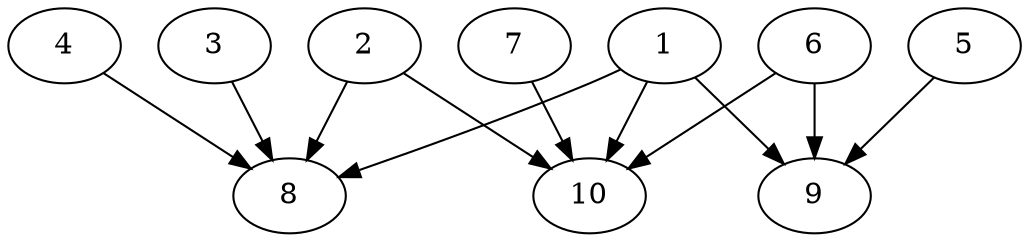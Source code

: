 // DAG automatically generated by daggen at Thu Oct  3 13:58:05 2019
// ./daggen --dot -n 10 --ccr 0.3 --fat 0.9 --regular 0.9 --density 0.7 --mindata 5242880 --maxdata 52428800 
digraph G {
  1 [size="57610240", alpha="0.16", expect_size="17283072"] 
  1 -> 8 [size ="17283072"]
  1 -> 9 [size ="17283072"]
  1 -> 10 [size ="17283072"]
  2 [size="74741760", alpha="0.09", expect_size="22422528"] 
  2 -> 8 [size ="22422528"]
  2 -> 10 [size ="22422528"]
  3 [size="162092373", alpha="0.07", expect_size="48627712"] 
  3 -> 8 [size ="48627712"]
  4 [size="100700160", alpha="0.00", expect_size="30210048"] 
  4 -> 8 [size ="30210048"]
  5 [size="51920213", alpha="0.18", expect_size="15576064"] 
  5 -> 9 [size ="15576064"]
  6 [size="138803200", alpha="0.13", expect_size="41640960"] 
  6 -> 9 [size ="41640960"]
  6 -> 10 [size ="41640960"]
  7 [size="174281387", alpha="0.20", expect_size="52284416"] 
  7 -> 10 [size ="52284416"]
  8 [size="150070613", alpha="0.15", expect_size="45021184"] 
  9 [size="106164907", alpha="0.14", expect_size="31849472"] 
  10 [size="102150827", alpha="0.06", expect_size="30645248"] 
}
